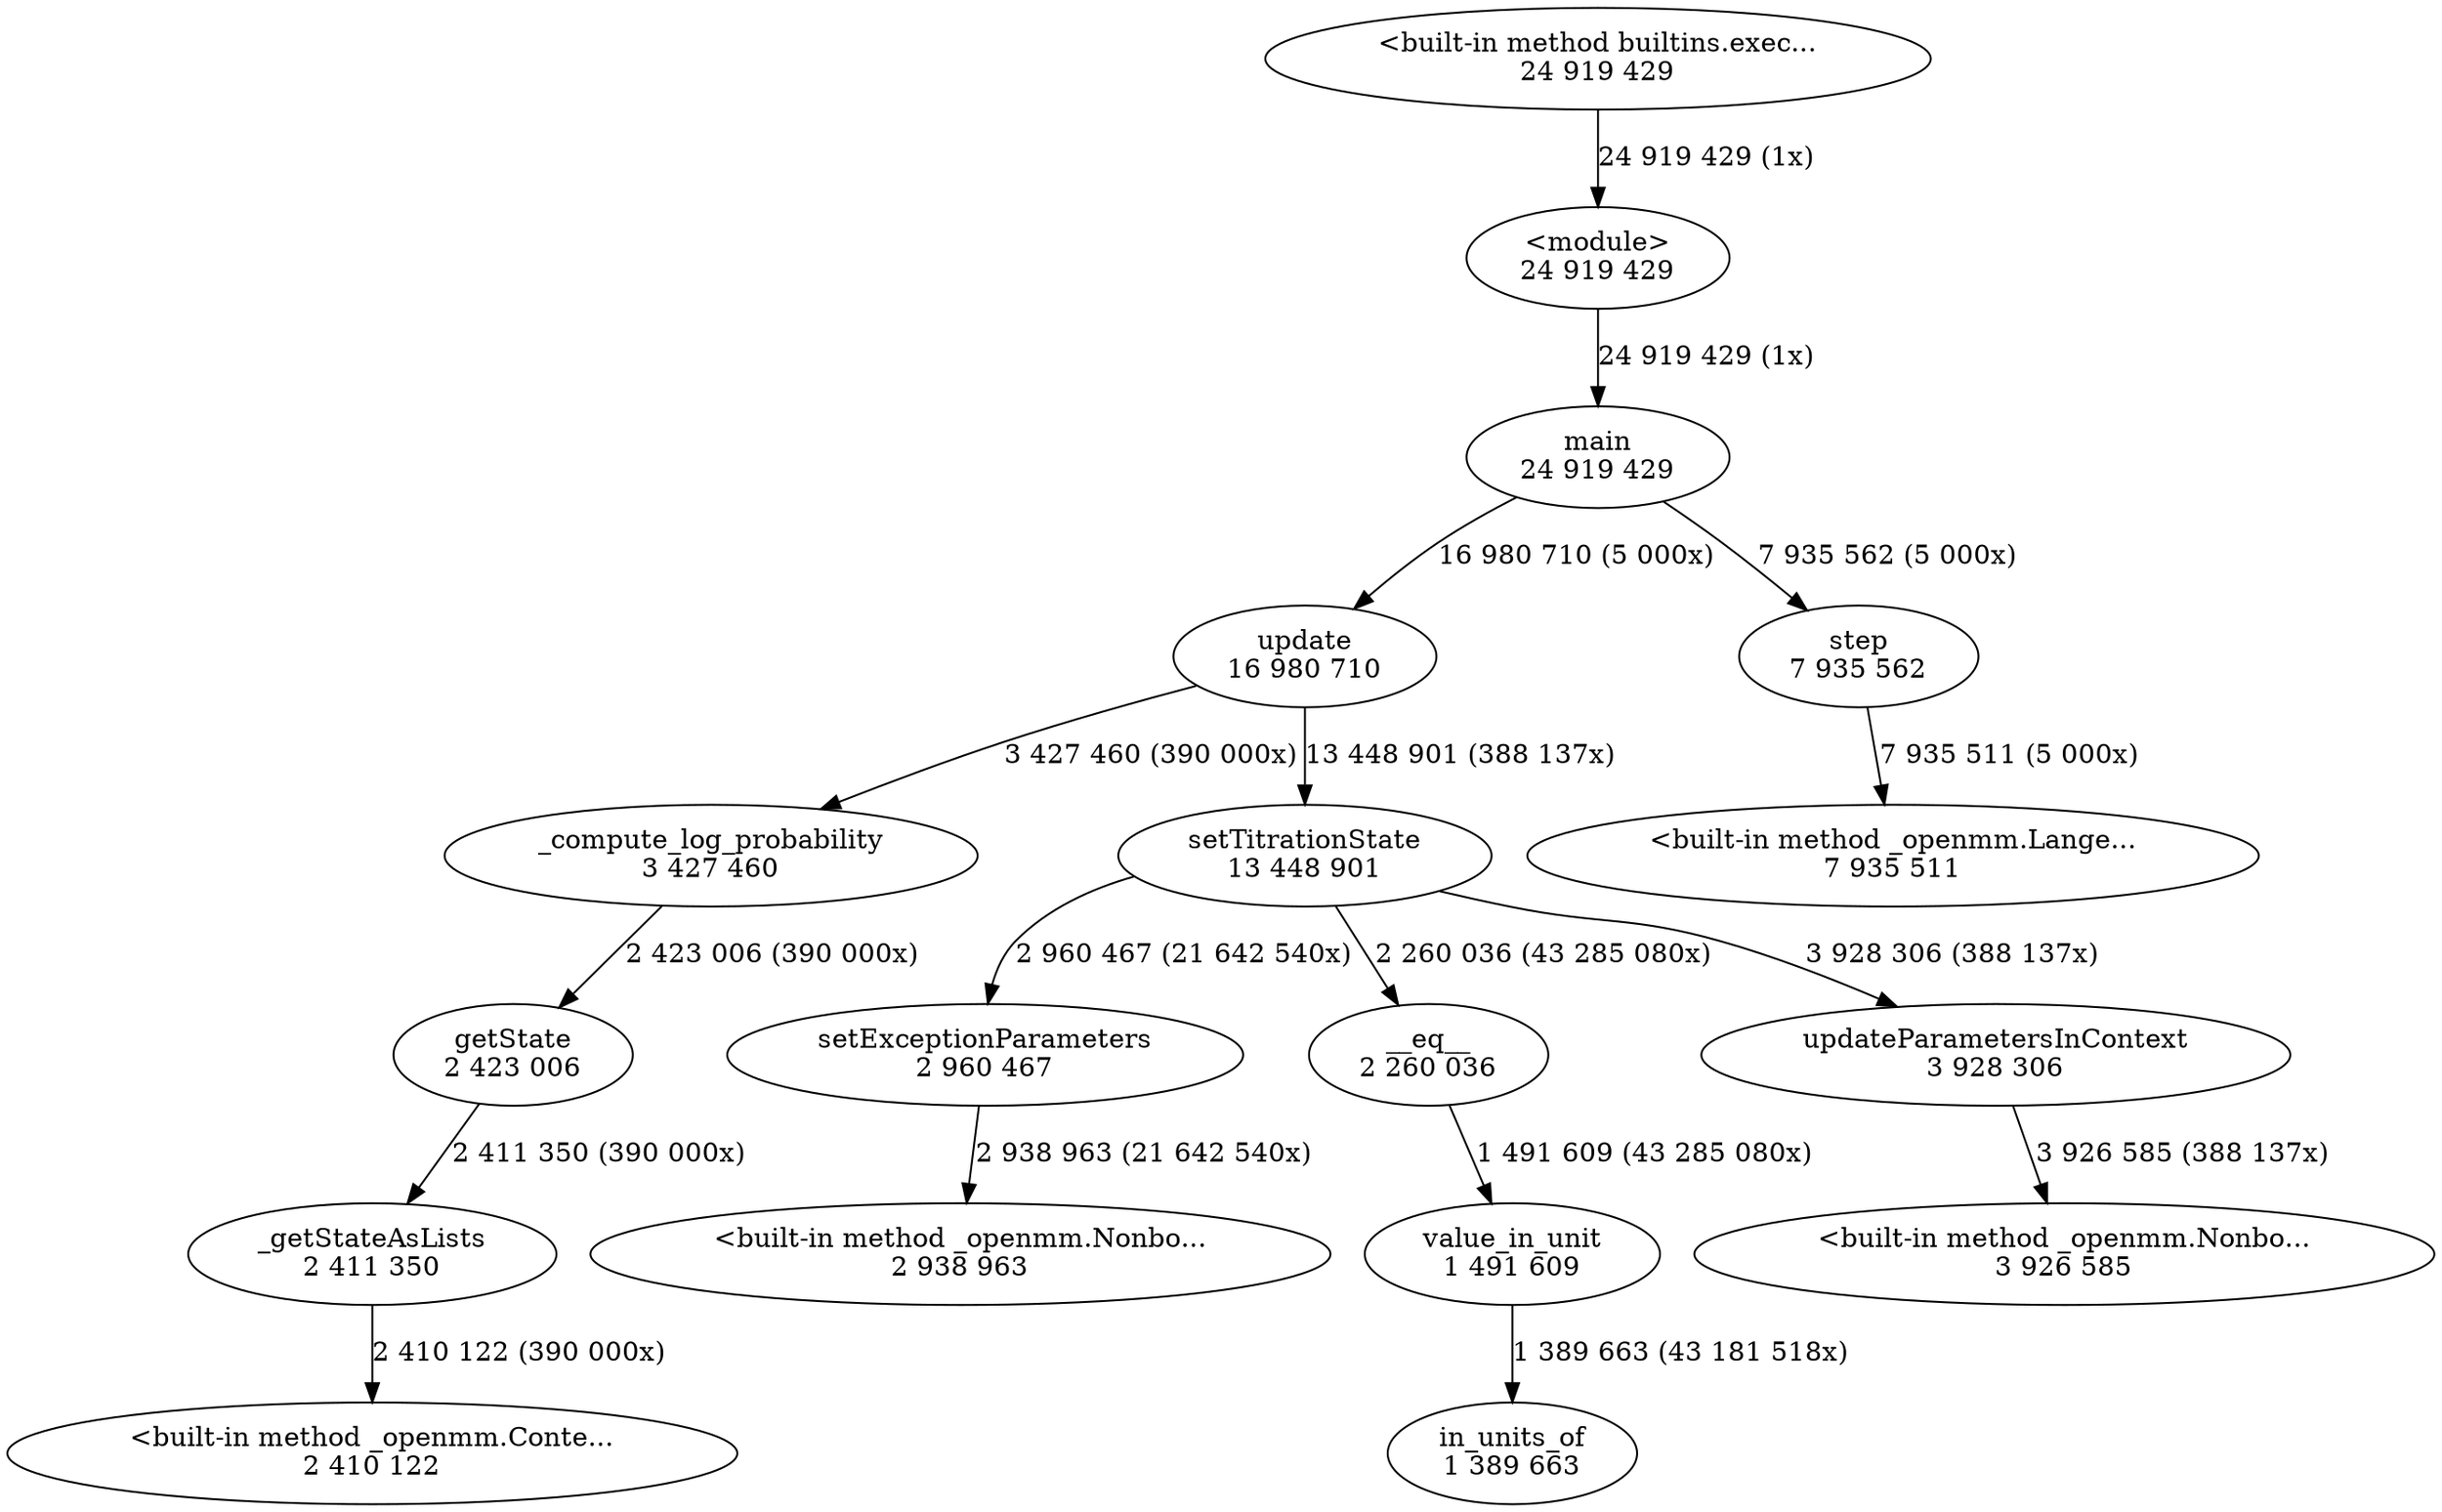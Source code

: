 digraph "callgraph" {
  Fd01958 [label="value_in_unit\n1 491 609"];
  Fd01df8 [label="in_units_of\n1 389 663"];
  Fd3b3d8 [label="main\n24 919 429"];
  Fd3c208 [label="update\n16 980 710"];
  Fd3c6b8 [label="step\n7 935 562"];
  Fd4e348 [label="_getStateAsLists\n2 411 350"];
  Fd4e7a8 [label="<built-in method _openmm.Conte...\n2 410 122"];
  Fd561d8 [label="<built-in method builtins.exec...\n24 919 429"];
  Fd56ef8 [label="<module>\n24 919 429"];
  Fd5c118 [label="getState\n2 423 006"];
  Fd5e1c8 [label="_compute_log_probability\n3 427 460"];
  Fd5e948 [label="setTitrationState\n13 448 901"];
  Fd629f8 [label="<built-in method _openmm.Lange...\n7 935 511"];
  Fd6aea8 [label="setExceptionParameters\n2 960 467"];
  Fd6b308 [label="<built-in method _openmm.Nonbo...\n2 938 963"];
  Fd6f728 [label="__eq__\n2 260 036"];
  Fd70078 [label="updateParametersInContext\n3 928 306"];
  Fd91648 [label="<built-in method _openmm.Nonbo...\n3 926 585"];
  Fd01958 -> Fd01df8 [weight=2,label="1 389 663 (43 181 518x)"];
  Fd3b3d8 -> Fd3c208 [weight=2,label="16 980 710 (5 000x)"];
  Fd3b3d8 -> Fd3c6b8 [weight=2,label="7 935 562 (5 000x)"];
  Fd3c208 -> Fd5e1c8 [weight=2,label="3 427 460 (390 000x)"];
  Fd3c208 -> Fd5e948 [weight=2,label="13 448 901 (388 137x)"];
  Fd3c6b8 -> Fd629f8 [weight=2,label="7 935 511 (5 000x)"];
  Fd4e348 -> Fd4e7a8 [weight=2,label="2 410 122 (390 000x)"];
  Fd561d8 -> Fd56ef8 [weight=2,label="24 919 429 (1x)"];
  Fd56ef8 -> Fd3b3d8 [weight=2,label="24 919 429 (1x)"];
  Fd5c118 -> Fd4e348 [weight=2,label="2 411 350 (390 000x)"];
  Fd5e1c8 -> Fd5c118 [weight=2,label="2 423 006 (390 000x)"];
  Fd5e948 -> Fd6aea8 [weight=2,label="2 960 467 (21 642 540x)"];
  Fd5e948 -> Fd6f728 [weight=2,label="2 260 036 (43 285 080x)"];
  Fd5e948 -> Fd70078 [weight=2,label="3 928 306 (388 137x)"];
  Fd6aea8 -> Fd6b308 [weight=2,label="2 938 963 (21 642 540x)"];
  Fd6f728 -> Fd01958 [weight=2,label="1 491 609 (43 285 080x)"];
  Fd70078 -> Fd91648 [weight=2,label="3 926 585 (388 137x)"];
}
